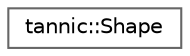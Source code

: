 digraph "Graphical Class Hierarchy"
{
 // LATEX_PDF_SIZE
  bgcolor="transparent";
  edge [fontname=Helvetica,fontsize=10,labelfontname=Helvetica,labelfontsize=10];
  node [fontname=Helvetica,fontsize=10,shape=box,height=0.2,width=0.4];
  rankdir="LR";
  Node0 [id="Node000000",label="tannic::Shape",height=0.2,width=0.4,color="grey40", fillcolor="white", style="filled",URL="$db/da7/classtannic_1_1Shape.html",tooltip="Represents the shape (dimensions) of an tensor-like expression."];
}
